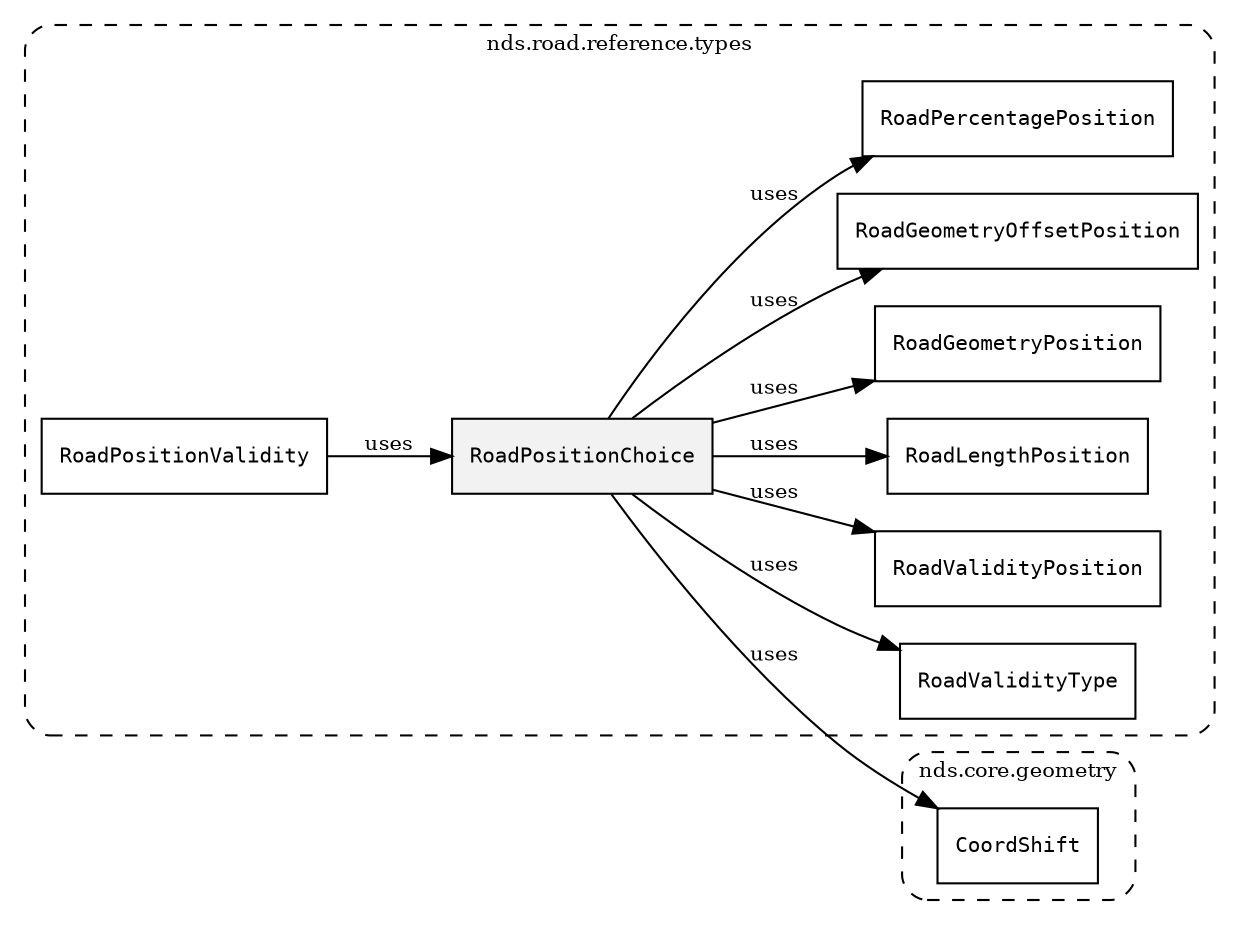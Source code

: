 /**
 * This dot file creates symbol collaboration diagram for RoadPositionChoice.
 */
digraph ZSERIO
{
    node [shape=box, fontsize=10];
    rankdir="LR";
    fontsize=10;
    tooltip="RoadPositionChoice collaboration diagram";

    subgraph "cluster_nds.road.reference.types"
    {
        style="dashed, rounded";
        label="nds.road.reference.types";
        tooltip="Package nds.road.reference.types";
        href="../../../content/packages/nds.road.reference.types.html#Package-nds-road-reference-types";
        target="_parent";

        "RoadPositionChoice" [style="filled", fillcolor="#0000000D", target="_parent", label=<<font face="monospace"><table align="center" border="0" cellspacing="0" cellpadding="0"><tr><td href="../../../content/packages/nds.road.reference.types.html#Choice-RoadPositionChoice" title="Choice defined in nds.road.reference.types">RoadPositionChoice</td></tr></table></font>>];
        "RoadValidityType" [target="_parent", label=<<font face="monospace"><table align="center" border="0" cellspacing="0" cellpadding="0"><tr><td href="../../../content/packages/nds.road.reference.types.html#Enum-RoadValidityType" title="Enum defined in nds.road.reference.types">RoadValidityType</td></tr></table></font>>];
        "RoadValidityPosition" [target="_parent", label=<<font face="monospace"><table align="center" border="0" cellspacing="0" cellpadding="0"><tr><td href="../../../content/packages/nds.road.reference.types.html#Structure-RoadValidityPosition" title="Structure defined in nds.road.reference.types">RoadValidityPosition</td></tr></table></font>>];
        "RoadLengthPosition" [target="_parent", label=<<font face="monospace"><table align="center" border="0" cellspacing="0" cellpadding="0"><tr><td href="../../../content/packages/nds.road.reference.types.html#Structure-RoadLengthPosition" title="Structure defined in nds.road.reference.types">RoadLengthPosition</td></tr></table></font>>];
        "RoadGeometryPosition" [target="_parent", label=<<font face="monospace"><table align="center" border="0" cellspacing="0" cellpadding="0"><tr><td href="../../../content/packages/nds.road.reference.types.html#Subtype-RoadGeometryPosition" title="Subtype defined in nds.road.reference.types">RoadGeometryPosition</td></tr></table></font>>];
        "RoadGeometryOffsetPosition" [target="_parent", label=<<font face="monospace"><table align="center" border="0" cellspacing="0" cellpadding="0"><tr><td href="../../../content/packages/nds.road.reference.types.html#Subtype-RoadGeometryOffsetPosition" title="Subtype defined in nds.road.reference.types">RoadGeometryOffsetPosition</td></tr></table></font>>];
        "RoadPercentagePosition" [target="_parent", label=<<font face="monospace"><table align="center" border="0" cellspacing="0" cellpadding="0"><tr><td href="../../../content/packages/nds.road.reference.types.html#Subtype-RoadPercentagePosition" title="Subtype defined in nds.road.reference.types">RoadPercentagePosition</td></tr></table></font>>];
        "RoadPositionValidity" [target="_parent", label=<<font face="monospace"><table align="center" border="0" cellspacing="0" cellpadding="0"><tr><td href="../../../content/packages/nds.road.reference.types.html#Structure-RoadPositionValidity" title="Structure defined in nds.road.reference.types">RoadPositionValidity</td></tr></table></font>>];
    }

    subgraph "cluster_nds.core.geometry"
    {
        style="dashed, rounded";
        label="nds.core.geometry";
        tooltip="Package nds.core.geometry";
        href="../../../content/packages/nds.core.geometry.html#Package-nds-core-geometry";
        target="_parent";

        "CoordShift" [target="_parent", label=<<font face="monospace"><table align="center" border="0" cellspacing="0" cellpadding="0"><tr><td href="../../../content/packages/nds.core.geometry.html#Subtype-CoordShift" title="Subtype defined in nds.core.geometry">CoordShift</td></tr></table></font>>];
    }

    "RoadPositionChoice" -> "RoadValidityType" [label="uses", fontsize=10];
    "RoadPositionChoice" -> "CoordShift" [label="uses", fontsize=10];
    "RoadPositionChoice" -> "RoadValidityPosition" [label="uses", fontsize=10];
    "RoadPositionChoice" -> "RoadLengthPosition" [label="uses", fontsize=10];
    "RoadPositionChoice" -> "RoadGeometryPosition" [label="uses", fontsize=10];
    "RoadPositionChoice" -> "RoadGeometryOffsetPosition" [label="uses", fontsize=10];
    "RoadPositionChoice" -> "RoadPercentagePosition" [label="uses", fontsize=10];
    "RoadPositionValidity" -> "RoadPositionChoice" [label="uses", fontsize=10];
}
